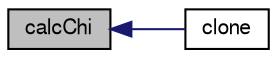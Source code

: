 digraph "calcChi"
{
  bgcolor="transparent";
  edge [fontname="FreeSans",fontsize="10",labelfontname="FreeSans",labelfontsize="10"];
  node [fontname="FreeSans",fontsize="10",shape=record];
  rankdir="LR";
  Node43 [label="calcChi",height=0.2,width=0.4,color="black", fillcolor="grey75", style="filled", fontcolor="black"];
  Node43 -> Node44 [dir="back",color="midnightblue",fontsize="10",style="solid",fontname="FreeSans"];
  Node44 [label="clone",height=0.2,width=0.4,color="black",URL="$a24546.html#a3c5dc41485f2037aa988d99e90266e94",tooltip="Construct and return a clone. "];
}
